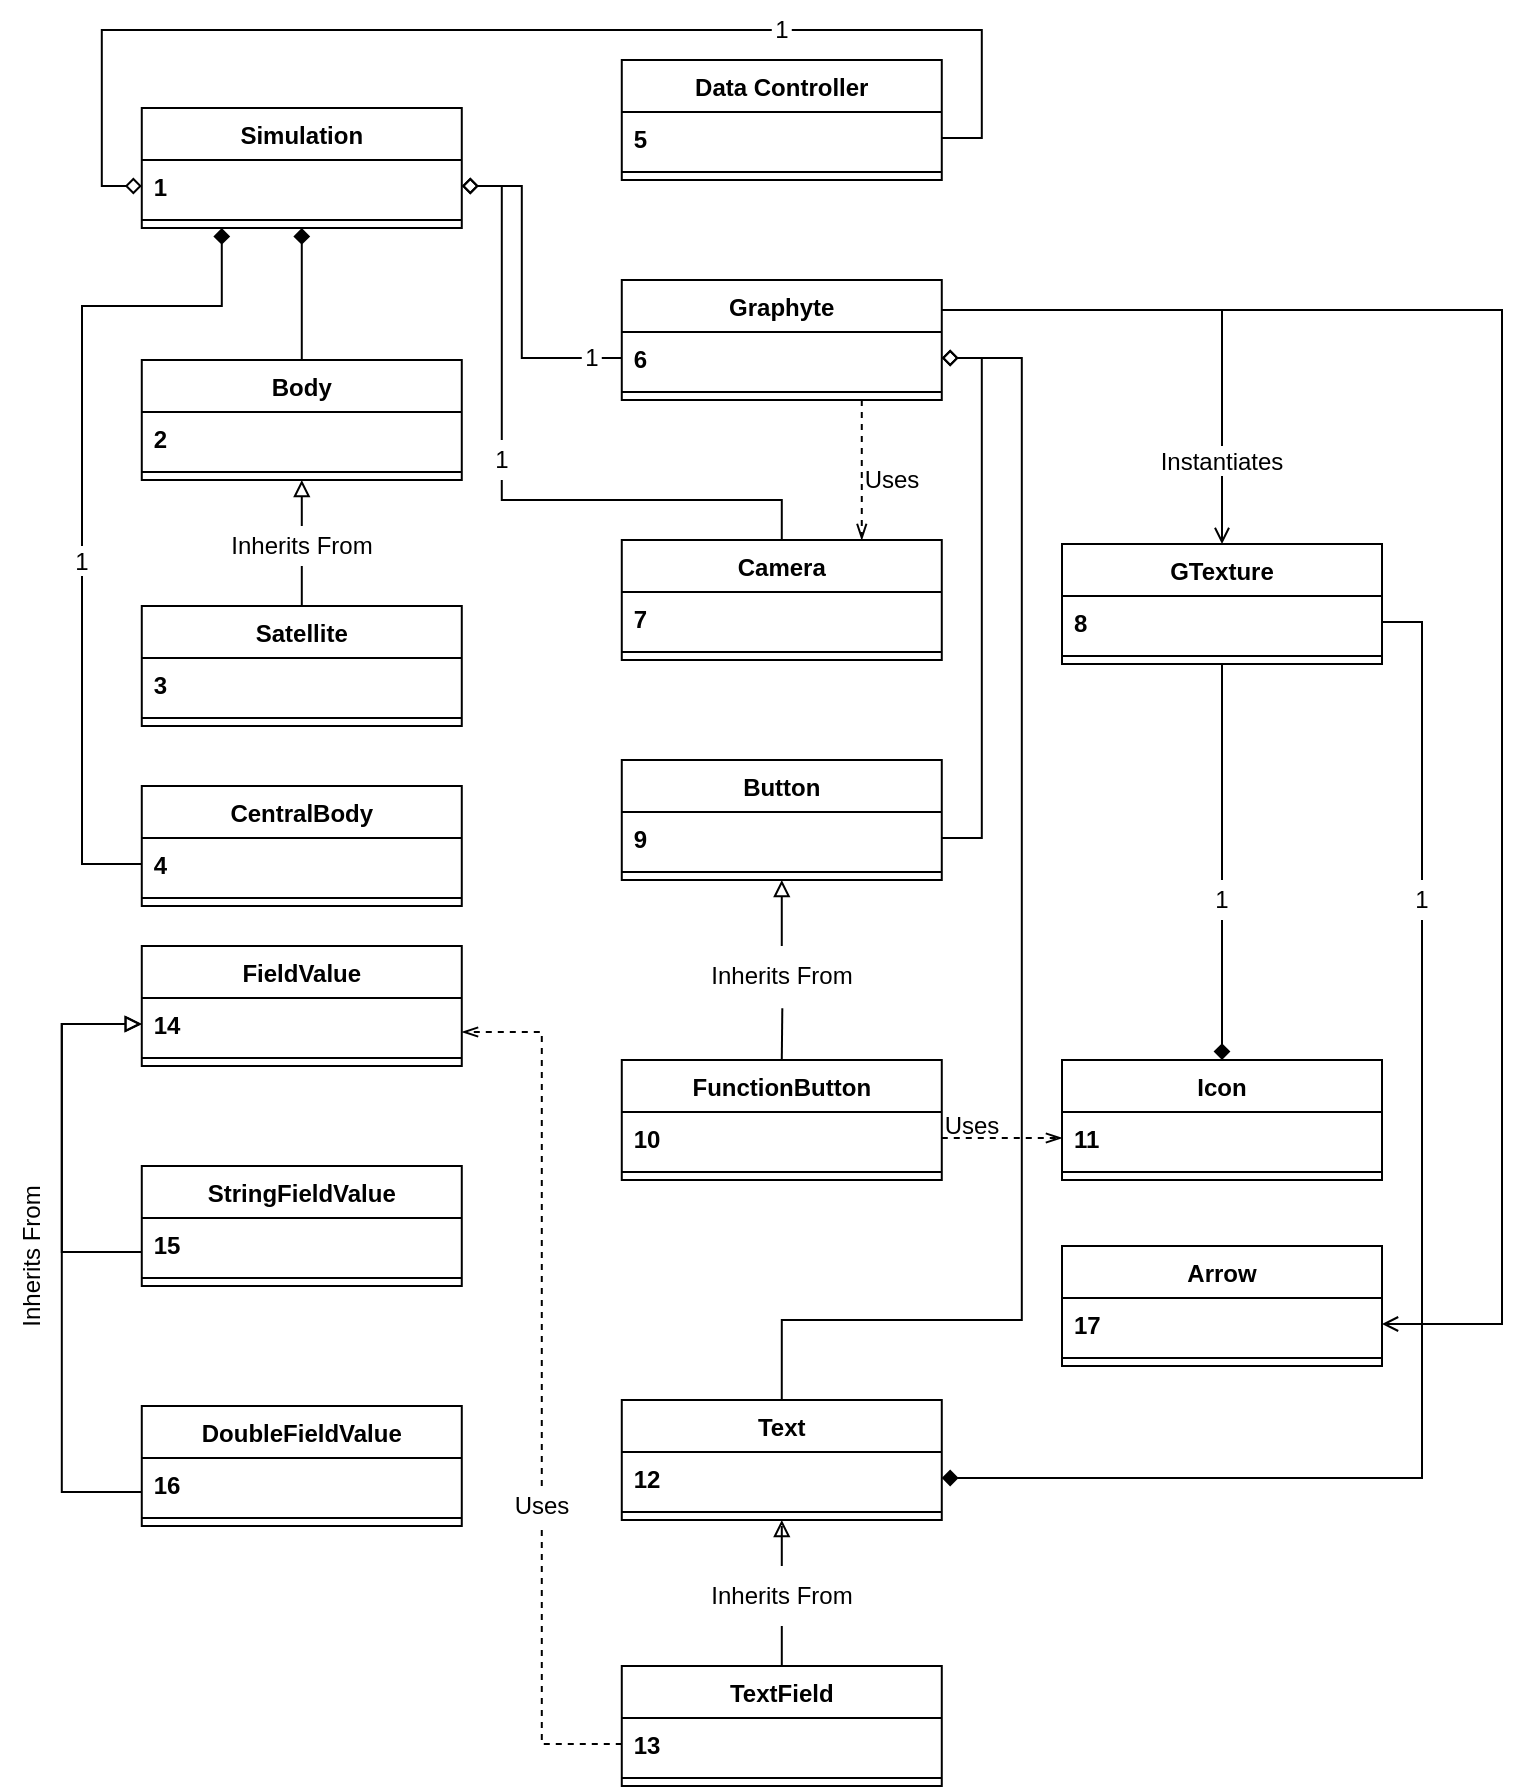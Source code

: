 <mxfile version="20.8.23" type="device"><diagram name="Page-1" id="oBfpZdtGTjkemmjYT7Ot"><mxGraphModel dx="1909" dy="1056" grid="1" gridSize="10" guides="1" tooltips="1" connect="1" arrows="1" fold="1" page="1" pageScale="1" pageWidth="827" pageHeight="1169" background="#ffffff" math="0" shadow="0"><root><mxCell id="0"/><mxCell id="1" parent="0"/><mxCell id="GvXqbzBA99INUB9rZDWq-34" style="edgeStyle=orthogonalEdgeStyle;rounded=0;orthogonalLoop=1;jettySize=auto;html=1;entryX=0.5;entryY=0;entryDx=0;entryDy=0;endArrow=none;endFill=0;startArrow=diamond;startFill=1;labelBackgroundColor=none;fontColor=default;" parent="1" source="GvXqbzBA99INUB9rZDWq-1" target="GvXqbzBA99INUB9rZDWq-5" edge="1"><mxGeometry relative="1" as="geometry"/></mxCell><mxCell id="GvXqbzBA99INUB9rZDWq-1" value="Simulation" style="swimlane;fontStyle=1;align=center;verticalAlign=top;childLayout=stackLayout;horizontal=1;startSize=26;horizontalStack=0;resizeParent=1;resizeParentMax=0;resizeLast=0;collapsible=1;marginBottom=0;labelBackgroundColor=none;" parent="1" vertex="1"><mxGeometry x="89.89" y="161" width="160" height="60" as="geometry"/></mxCell><mxCell id="GvXqbzBA99INUB9rZDWq-2" value="1" style="text;strokeColor=none;fillColor=none;align=left;verticalAlign=top;spacingLeft=4;spacingRight=4;overflow=hidden;rotatable=0;points=[[0,0.5],[1,0.5]];portConstraint=eastwest;fontStyle=1;labelBackgroundColor=none;glass=0;" parent="GvXqbzBA99INUB9rZDWq-1" vertex="1"><mxGeometry y="26" width="160" height="26" as="geometry"/></mxCell><mxCell id="GvXqbzBA99INUB9rZDWq-3" value="" style="line;strokeWidth=1;fillColor=none;align=left;verticalAlign=middle;spacingTop=-1;spacingLeft=3;spacingRight=3;rotatable=0;labelPosition=right;points=[];portConstraint=eastwest;labelBackgroundColor=none;" parent="GvXqbzBA99INUB9rZDWq-1" vertex="1"><mxGeometry y="52" width="160" height="8" as="geometry"/></mxCell><mxCell id="GvXqbzBA99INUB9rZDWq-5" value="Body" style="swimlane;fontStyle=1;align=center;verticalAlign=top;childLayout=stackLayout;horizontal=1;startSize=26;horizontalStack=0;resizeParent=1;resizeParentMax=0;resizeLast=0;collapsible=1;marginBottom=0;labelBackgroundColor=none;" parent="1" vertex="1"><mxGeometry x="89.89" y="287" width="160" height="60" as="geometry"/></mxCell><mxCell id="GvXqbzBA99INUB9rZDWq-6" value="2" style="text;strokeColor=none;fillColor=none;align=left;verticalAlign=top;spacingLeft=4;spacingRight=4;overflow=hidden;rotatable=0;points=[[0,0.5],[1,0.5]];portConstraint=eastwest;fontStyle=1;labelBackgroundColor=none;" parent="GvXqbzBA99INUB9rZDWq-5" vertex="1"><mxGeometry y="26" width="160" height="26" as="geometry"/></mxCell><mxCell id="GvXqbzBA99INUB9rZDWq-7" value="" style="line;strokeWidth=1;fillColor=none;align=left;verticalAlign=middle;spacingTop=-1;spacingLeft=3;spacingRight=3;rotatable=0;labelPosition=right;points=[];portConstraint=eastwest;labelBackgroundColor=none;" parent="GvXqbzBA99INUB9rZDWq-5" vertex="1"><mxGeometry y="52" width="160" height="8" as="geometry"/></mxCell><mxCell id="GvXqbzBA99INUB9rZDWq-9" value="Satellite" style="swimlane;fontStyle=1;align=center;verticalAlign=top;childLayout=stackLayout;horizontal=1;startSize=26;horizontalStack=0;resizeParent=1;resizeParentMax=0;resizeLast=0;collapsible=1;marginBottom=0;labelBackgroundColor=none;" parent="1" vertex="1"><mxGeometry x="89.89" y="410" width="160" height="60" as="geometry"/></mxCell><mxCell id="GvXqbzBA99INUB9rZDWq-10" value="3" style="text;strokeColor=none;fillColor=none;align=left;verticalAlign=top;spacingLeft=4;spacingRight=4;overflow=hidden;rotatable=0;points=[[0,0.5],[1,0.5]];portConstraint=eastwest;fontStyle=1;labelBackgroundColor=none;" parent="GvXqbzBA99INUB9rZDWq-9" vertex="1"><mxGeometry y="26" width="160" height="26" as="geometry"/></mxCell><mxCell id="GvXqbzBA99INUB9rZDWq-11" value="" style="line;strokeWidth=1;fillColor=none;align=left;verticalAlign=middle;spacingTop=-1;spacingLeft=3;spacingRight=3;rotatable=0;labelPosition=right;points=[];portConstraint=eastwest;labelBackgroundColor=none;" parent="GvXqbzBA99INUB9rZDWq-9" vertex="1"><mxGeometry y="52" width="160" height="8" as="geometry"/></mxCell><mxCell id="_5mogJzzGUmYCKj_07YZ-43" style="edgeStyle=orthogonalEdgeStyle;rounded=0;orthogonalLoop=1;jettySize=auto;html=1;exitX=0.75;exitY=1;exitDx=0;exitDy=0;entryX=0.75;entryY=0;entryDx=0;entryDy=0;startArrow=none;startFill=0;endArrow=openThin;endFill=0;dashed=1;labelBackgroundColor=none;fontColor=default;" parent="1" source="GvXqbzBA99INUB9rZDWq-13" target="GvXqbzBA99INUB9rZDWq-17" edge="1"><mxGeometry relative="1" as="geometry"/></mxCell><mxCell id="WP-2nfQAdh6CUilk6vDP-5" style="edgeStyle=orthogonalEdgeStyle;rounded=0;orthogonalLoop=1;jettySize=auto;html=1;exitX=1;exitY=0.25;exitDx=0;exitDy=0;entryX=1;entryY=0.5;entryDx=0;entryDy=0;endArrow=open;endFill=0;labelBackgroundColor=none;fontColor=default;" edge="1" parent="1" source="GvXqbzBA99INUB9rZDWq-13" target="WP-2nfQAdh6CUilk6vDP-3"><mxGeometry relative="1" as="geometry"><Array as="points"><mxPoint x="770" y="262"/><mxPoint x="770" y="769"/></Array></mxGeometry></mxCell><mxCell id="GvXqbzBA99INUB9rZDWq-13" value="Graphyte" style="swimlane;fontStyle=1;align=center;verticalAlign=top;childLayout=stackLayout;horizontal=1;startSize=26;horizontalStack=0;resizeParent=1;resizeParentMax=0;resizeLast=0;collapsible=1;marginBottom=0;labelBackgroundColor=none;" parent="1" vertex="1"><mxGeometry x="329.89" y="247" width="160" height="60" as="geometry"/></mxCell><mxCell id="GvXqbzBA99INUB9rZDWq-14" value="6" style="text;strokeColor=none;fillColor=none;align=left;verticalAlign=top;spacingLeft=4;spacingRight=4;overflow=hidden;rotatable=0;points=[[0,0.5],[1,0.5]];portConstraint=eastwest;fontStyle=1;labelBackgroundColor=none;" parent="GvXqbzBA99INUB9rZDWq-13" vertex="1"><mxGeometry y="26" width="160" height="26" as="geometry"/></mxCell><mxCell id="GvXqbzBA99INUB9rZDWq-15" value="" style="line;strokeWidth=1;fillColor=none;align=left;verticalAlign=middle;spacingTop=-1;spacingLeft=3;spacingRight=3;rotatable=0;labelPosition=right;points=[];portConstraint=eastwest;labelBackgroundColor=none;" parent="GvXqbzBA99INUB9rZDWq-13" vertex="1"><mxGeometry y="52" width="160" height="8" as="geometry"/></mxCell><mxCell id="GvXqbzBA99INUB9rZDWq-39" style="edgeStyle=orthogonalEdgeStyle;rounded=0;orthogonalLoop=1;jettySize=auto;html=1;startArrow=none;startFill=0;endArrow=diamond;endFill=0;exitX=0.5;exitY=0;exitDx=0;exitDy=0;labelBackgroundColor=none;fontColor=default;" parent="1" source="_5mogJzzGUmYCKj_07YZ-18" edge="1"><mxGeometry relative="1" as="geometry"><mxPoint x="409.89" y="347" as="sourcePoint"/><Array as="points"><mxPoint x="270" y="200"/><mxPoint x="250" y="200"/></Array><mxPoint x="250" y="200" as="targetPoint"/></mxGeometry></mxCell><mxCell id="GvXqbzBA99INUB9rZDWq-17" value="Camera" style="swimlane;fontStyle=1;align=center;verticalAlign=top;childLayout=stackLayout;horizontal=1;startSize=26;horizontalStack=0;resizeParent=1;resizeParentMax=0;resizeLast=0;collapsible=1;marginBottom=0;labelBackgroundColor=none;" parent="1" vertex="1"><mxGeometry x="329.89" y="377" width="160" height="60" as="geometry"/></mxCell><mxCell id="GvXqbzBA99INUB9rZDWq-18" value="7" style="text;strokeColor=none;fillColor=none;align=left;verticalAlign=top;spacingLeft=4;spacingRight=4;overflow=hidden;rotatable=0;points=[[0,0.5],[1,0.5]];portConstraint=eastwest;fontStyle=1;labelBackgroundColor=none;" parent="GvXqbzBA99INUB9rZDWq-17" vertex="1"><mxGeometry y="26" width="160" height="26" as="geometry"/></mxCell><mxCell id="GvXqbzBA99INUB9rZDWq-19" value="" style="line;strokeWidth=1;fillColor=none;align=left;verticalAlign=middle;spacingTop=-1;spacingLeft=3;spacingRight=3;rotatable=0;labelPosition=right;points=[];portConstraint=eastwest;labelBackgroundColor=none;" parent="GvXqbzBA99INUB9rZDWq-17" vertex="1"><mxGeometry y="52" width="160" height="8" as="geometry"/></mxCell><mxCell id="GvXqbzBA99INUB9rZDWq-21" value="Data Controller" style="swimlane;fontStyle=1;align=center;verticalAlign=top;childLayout=stackLayout;horizontal=1;startSize=26;horizontalStack=0;resizeParent=1;resizeParentMax=0;resizeLast=0;collapsible=1;marginBottom=0;labelBackgroundColor=none;swimlaneFillColor=none;" parent="1" vertex="1"><mxGeometry x="329.89" y="137" width="160" height="60" as="geometry"/></mxCell><mxCell id="GvXqbzBA99INUB9rZDWq-22" value="5" style="text;strokeColor=none;fillColor=none;align=left;verticalAlign=top;spacingLeft=4;spacingRight=4;overflow=hidden;rotatable=0;points=[[0,0.5],[1,0.5]];portConstraint=eastwest;fontStyle=1;labelBackgroundColor=none;" parent="GvXqbzBA99INUB9rZDWq-21" vertex="1"><mxGeometry y="26" width="160" height="26" as="geometry"/></mxCell><mxCell id="GvXqbzBA99INUB9rZDWq-23" value="" style="line;strokeWidth=1;fillColor=none;align=left;verticalAlign=middle;spacingTop=-1;spacingLeft=3;spacingRight=3;rotatable=0;labelPosition=right;points=[];portConstraint=eastwest;labelBackgroundColor=none;" parent="GvXqbzBA99INUB9rZDWq-21" vertex="1"><mxGeometry y="52" width="160" height="8" as="geometry"/></mxCell><mxCell id="GvXqbzBA99INUB9rZDWq-25" style="edgeStyle=orthogonalEdgeStyle;rounded=0;orthogonalLoop=1;jettySize=auto;html=1;entryX=0;entryY=0.5;entryDx=0;entryDy=0;endArrow=diamond;endFill=0;startArrow=none;exitX=0;exitY=0.5;exitDx=0;exitDy=0;labelBackgroundColor=none;fontColor=default;" parent="1" source="GvXqbzBA99INUB9rZDWq-28" target="GvXqbzBA99INUB9rZDWq-2" edge="1"><mxGeometry relative="1" as="geometry"><mxPoint x="409.89" y="97" as="sourcePoint"/></mxGeometry></mxCell><mxCell id="GvXqbzBA99INUB9rZDWq-27" value="" style="edgeStyle=orthogonalEdgeStyle;rounded=0;orthogonalLoop=1;jettySize=auto;html=1;exitX=1;exitY=0.5;exitDx=0;exitDy=0;endArrow=none;endFill=0;entryX=1;entryY=0.5;entryDx=0;entryDy=0;labelBackgroundColor=none;fontColor=default;" parent="1" source="GvXqbzBA99INUB9rZDWq-22" target="GvXqbzBA99INUB9rZDWq-28" edge="1"><mxGeometry relative="1" as="geometry"><mxPoint x="9.89" y="286" as="sourcePoint"/><mxPoint x="459.89" y="77" as="targetPoint"/></mxGeometry></mxCell><mxCell id="GvXqbzBA99INUB9rZDWq-28" value="1" style="text;html=1;strokeColor=none;fillColor=none;align=center;verticalAlign=middle;whiteSpace=wrap;rounded=0;labelBackgroundColor=none;" parent="1" vertex="1"><mxGeometry x="404.89" y="107" width="10" height="30" as="geometry"/></mxCell><mxCell id="GvXqbzBA99INUB9rZDWq-30" style="edgeStyle=orthogonalEdgeStyle;rounded=0;orthogonalLoop=1;jettySize=auto;html=1;exitX=0;exitY=0.5;exitDx=0;exitDy=0;entryX=1;entryY=0.5;entryDx=0;entryDy=0;endArrow=diamond;endFill=0;startArrow=none;labelBackgroundColor=none;fontColor=default;" parent="1" source="GvXqbzBA99INUB9rZDWq-31" target="GvXqbzBA99INUB9rZDWq-2" edge="1"><mxGeometry relative="1" as="geometry"/></mxCell><mxCell id="GvXqbzBA99INUB9rZDWq-32" value="" style="edgeStyle=orthogonalEdgeStyle;rounded=0;orthogonalLoop=1;jettySize=auto;html=1;exitX=0;exitY=0.5;exitDx=0;exitDy=0;entryX=1;entryY=0.5;entryDx=0;entryDy=0;endArrow=none;endFill=0;labelBackgroundColor=none;fontColor=default;" parent="1" source="GvXqbzBA99INUB9rZDWq-14" target="GvXqbzBA99INUB9rZDWq-31" edge="1"><mxGeometry relative="1" as="geometry"><mxPoint x="329.89" y="286" as="sourcePoint"/><mxPoint x="249.89" y="286" as="targetPoint"/></mxGeometry></mxCell><mxCell id="GvXqbzBA99INUB9rZDWq-31" value="1" style="text;html=1;strokeColor=none;fillColor=none;align=center;verticalAlign=middle;whiteSpace=wrap;rounded=0;labelBackgroundColor=none;" parent="1" vertex="1"><mxGeometry x="309.89" y="271" width="10" height="30" as="geometry"/></mxCell><mxCell id="GvXqbzBA99INUB9rZDWq-38" value="" style="edgeStyle=orthogonalEdgeStyle;rounded=0;orthogonalLoop=1;jettySize=auto;html=1;entryX=0.499;entryY=0.978;entryDx=0;entryDy=0;entryPerimeter=0;startArrow=none;startFill=0;endArrow=none;endFill=0;labelBackgroundColor=none;fontColor=default;" parent="1" source="GvXqbzBA99INUB9rZDWq-9" target="GvXqbzBA99INUB9rZDWq-37" edge="1"><mxGeometry relative="1" as="geometry"><mxPoint x="169.89" y="477" as="sourcePoint"/><mxPoint x="169.89" y="372" as="targetPoint"/></mxGeometry></mxCell><mxCell id="WP-2nfQAdh6CUilk6vDP-14" style="edgeStyle=orthogonalEdgeStyle;rounded=0;orthogonalLoop=1;jettySize=auto;html=1;entryX=0.5;entryY=1;entryDx=0;entryDy=0;startArrow=none;startFill=0;endArrow=block;endFill=0;labelBackgroundColor=none;fontColor=default;" edge="1" parent="1" source="GvXqbzBA99INUB9rZDWq-37" target="GvXqbzBA99INUB9rZDWq-5"><mxGeometry relative="1" as="geometry"><Array as="points"><mxPoint x="170" y="360"/><mxPoint x="170" y="360"/></Array></mxGeometry></mxCell><mxCell id="GvXqbzBA99INUB9rZDWq-37" value="Inherits From" style="text;html=1;strokeColor=none;fillColor=none;align=center;verticalAlign=middle;whiteSpace=wrap;rounded=0;labelBackgroundColor=none;" parent="1" vertex="1"><mxGeometry x="124.89" y="370" width="90" height="20" as="geometry"/></mxCell><mxCell id="oMy2GzZ1-PBX7kr235fz-5" style="edgeStyle=orthogonalEdgeStyle;rounded=0;orthogonalLoop=1;jettySize=auto;html=1;entryX=1;entryY=0.5;entryDx=0;entryDy=0;endArrow=diamond;endFill=0;exitX=1;exitY=0.5;exitDx=0;exitDy=0;labelBackgroundColor=none;fontColor=default;" parent="1" source="oMy2GzZ1-PBX7kr235fz-2" target="GvXqbzBA99INUB9rZDWq-14" edge="1"><mxGeometry relative="1" as="geometry"><Array as="points"><mxPoint x="509.89" y="526"/><mxPoint x="509.89" y="286"/></Array><mxPoint x="479.89" y="587" as="sourcePoint"/></mxGeometry></mxCell><mxCell id="oMy2GzZ1-PBX7kr235fz-1" value="Button" style="swimlane;fontStyle=1;align=center;verticalAlign=top;childLayout=stackLayout;horizontal=1;startSize=26;horizontalStack=0;resizeParent=1;resizeParentMax=0;resizeLast=0;collapsible=1;marginBottom=0;labelBackgroundColor=none;" parent="1" vertex="1"><mxGeometry x="329.89" y="487" width="160" height="60" as="geometry"/></mxCell><mxCell id="oMy2GzZ1-PBX7kr235fz-2" value="9" style="text;strokeColor=none;fillColor=none;align=left;verticalAlign=top;spacingLeft=4;spacingRight=4;overflow=hidden;rotatable=0;points=[[0,0.5],[1,0.5]];portConstraint=eastwest;fontStyle=1;labelBackgroundColor=none;" parent="oMy2GzZ1-PBX7kr235fz-1" vertex="1"><mxGeometry y="26" width="160" height="26" as="geometry"/></mxCell><mxCell id="oMy2GzZ1-PBX7kr235fz-3" value="" style="line;strokeWidth=1;fillColor=none;align=left;verticalAlign=middle;spacingTop=-1;spacingLeft=3;spacingRight=3;rotatable=0;labelPosition=right;points=[];portConstraint=eastwest;labelBackgroundColor=none;" parent="oMy2GzZ1-PBX7kr235fz-1" vertex="1"><mxGeometry y="52" width="160" height="8" as="geometry"/></mxCell><mxCell id="oMy2GzZ1-PBX7kr235fz-10" style="edgeStyle=orthogonalEdgeStyle;rounded=0;orthogonalLoop=1;jettySize=auto;html=1;exitX=0.5;exitY=0;exitDx=0;exitDy=0;entryX=0.5;entryY=1;entryDx=0;entryDy=0;endArrow=block;endFill=0;startArrow=none;labelBackgroundColor=none;fontColor=default;" parent="1" source="oMy2GzZ1-PBX7kr235fz-11" target="oMy2GzZ1-PBX7kr235fz-1" edge="1"><mxGeometry relative="1" as="geometry"><mxPoint x="410.37" y="573.988" as="targetPoint"/></mxGeometry></mxCell><mxCell id="oMy2GzZ1-PBX7kr235fz-6" value="FunctionButton" style="swimlane;fontStyle=1;align=center;verticalAlign=top;childLayout=stackLayout;horizontal=1;startSize=26;horizontalStack=0;resizeParent=1;resizeParentMax=0;resizeLast=0;collapsible=1;marginBottom=0;labelBackgroundColor=none;" parent="1" vertex="1"><mxGeometry x="329.89" y="637" width="160" height="60" as="geometry"/></mxCell><mxCell id="oMy2GzZ1-PBX7kr235fz-7" value="10" style="text;strokeColor=none;fillColor=none;align=left;verticalAlign=top;spacingLeft=4;spacingRight=4;overflow=hidden;rotatable=0;points=[[0,0.5],[1,0.5]];portConstraint=eastwest;fontStyle=1;labelBackgroundColor=none;" parent="oMy2GzZ1-PBX7kr235fz-6" vertex="1"><mxGeometry y="26" width="160" height="26" as="geometry"/></mxCell><mxCell id="oMy2GzZ1-PBX7kr235fz-8" value="" style="line;strokeWidth=1;fillColor=none;align=left;verticalAlign=middle;spacingTop=-1;spacingLeft=3;spacingRight=3;rotatable=0;labelPosition=right;points=[];portConstraint=eastwest;labelBackgroundColor=none;" parent="oMy2GzZ1-PBX7kr235fz-6" vertex="1"><mxGeometry y="52" width="160" height="8" as="geometry"/></mxCell><mxCell id="oMy2GzZ1-PBX7kr235fz-12" value="" style="edgeStyle=orthogonalEdgeStyle;rounded=0;orthogonalLoop=1;jettySize=auto;html=1;exitX=0.5;exitY=0;exitDx=0;exitDy=0;entryX=0.503;entryY=1.038;entryDx=0;entryDy=0;entryPerimeter=0;endArrow=none;endFill=0;labelBackgroundColor=none;fontColor=default;" parent="1" source="oMy2GzZ1-PBX7kr235fz-6" target="oMy2GzZ1-PBX7kr235fz-11" edge="1"><mxGeometry relative="1" as="geometry"><mxPoint x="409.89" y="637" as="sourcePoint"/><mxPoint x="409.89" y="574" as="targetPoint"/></mxGeometry></mxCell><mxCell id="oMy2GzZ1-PBX7kr235fz-11" value="Inherits From" style="text;html=1;strokeColor=none;fillColor=none;align=center;verticalAlign=middle;whiteSpace=wrap;rounded=0;labelBackgroundColor=none;" parent="1" vertex="1"><mxGeometry x="364.89" y="580" width="90" height="30" as="geometry"/></mxCell><mxCell id="_5mogJzzGUmYCKj_07YZ-54" style="edgeStyle=orthogonalEdgeStyle;rounded=0;orthogonalLoop=1;jettySize=auto;html=1;startArrow=none;startFill=1;endArrow=none;endFill=0;entryX=1;entryY=0.5;entryDx=0;entryDy=0;labelBackgroundColor=none;fontColor=default;" parent="1" source="_5mogJzzGUmYCKj_07YZ-63" target="_5mogJzzGUmYCKj_07YZ-46" edge="1"><mxGeometry relative="1" as="geometry"><mxPoint x="730" y="490" as="targetPoint"/><Array as="points"/></mxGeometry></mxCell><mxCell id="_5mogJzzGUmYCKj_07YZ-1" value="Text" style="swimlane;fontStyle=1;align=center;verticalAlign=top;childLayout=stackLayout;horizontal=1;startSize=26;horizontalStack=0;resizeParent=1;resizeParentMax=0;resizeLast=0;collapsible=1;marginBottom=0;labelBackgroundColor=none;" parent="1" vertex="1"><mxGeometry x="329.89" y="807" width="160" height="60" as="geometry"/></mxCell><mxCell id="_5mogJzzGUmYCKj_07YZ-2" value="12" style="text;strokeColor=none;fillColor=none;align=left;verticalAlign=top;spacingLeft=4;spacingRight=4;overflow=hidden;rotatable=0;points=[[0,0.5],[1,0.5]];portConstraint=eastwest;fontStyle=1;labelBackgroundColor=none;" parent="_5mogJzzGUmYCKj_07YZ-1" vertex="1"><mxGeometry y="26" width="160" height="26" as="geometry"/></mxCell><mxCell id="_5mogJzzGUmYCKj_07YZ-3" value="" style="line;strokeWidth=1;fillColor=none;align=left;verticalAlign=middle;spacingTop=-1;spacingLeft=3;spacingRight=3;rotatable=0;labelPosition=right;points=[];portConstraint=eastwest;labelBackgroundColor=none;" parent="_5mogJzzGUmYCKj_07YZ-1" vertex="1"><mxGeometry y="52" width="160" height="8" as="geometry"/></mxCell><mxCell id="_5mogJzzGUmYCKj_07YZ-5" value="" style="edgeStyle=orthogonalEdgeStyle;rounded=0;orthogonalLoop=1;jettySize=auto;html=1;exitX=0.5;exitY=0;exitDx=0;exitDy=0;entryX=1;entryY=0.5;entryDx=0;entryDy=0;endArrow=diamond;endFill=0;startArrow=none;startFill=0;labelBackgroundColor=none;fontColor=default;" parent="1" source="_5mogJzzGUmYCKj_07YZ-1" target="GvXqbzBA99INUB9rZDWq-14" edge="1"><mxGeometry relative="1" as="geometry"><mxPoint x="719.89" y="377" as="sourcePoint"/><mxPoint x="719.89" y="368" as="targetPoint"/><Array as="points"><mxPoint x="409.89" y="767"/><mxPoint x="529.89" y="767"/><mxPoint x="529.89" y="286"/></Array></mxGeometry></mxCell><mxCell id="_5mogJzzGUmYCKj_07YZ-10" style="edgeStyle=orthogonalEdgeStyle;rounded=0;orthogonalLoop=1;jettySize=auto;html=1;entryX=0.5;entryY=1;entryDx=0;entryDy=0;startArrow=none;startFill=0;endArrow=block;endFill=0;labelBackgroundColor=none;fontColor=default;" parent="1" source="_5mogJzzGUmYCKj_07YZ-11" target="_5mogJzzGUmYCKj_07YZ-1" edge="1"><mxGeometry relative="1" as="geometry"><mxPoint x="409.25" y="893.0" as="targetPoint"/></mxGeometry></mxCell><mxCell id="_5mogJzzGUmYCKj_07YZ-6" value="TextField" style="swimlane;fontStyle=1;align=center;verticalAlign=top;childLayout=stackLayout;horizontal=1;startSize=26;horizontalStack=0;resizeParent=1;resizeParentMax=0;resizeLast=0;collapsible=1;marginBottom=0;labelBackgroundColor=none;" parent="1" vertex="1"><mxGeometry x="329.89" y="940" width="160" height="60" as="geometry"/></mxCell><mxCell id="_5mogJzzGUmYCKj_07YZ-7" value="13" style="text;strokeColor=none;fillColor=none;align=left;verticalAlign=top;spacingLeft=4;spacingRight=4;overflow=hidden;rotatable=0;points=[[0,0.5],[1,0.5]];portConstraint=eastwest;fontStyle=1;labelBackgroundColor=none;" parent="_5mogJzzGUmYCKj_07YZ-6" vertex="1"><mxGeometry y="26" width="160" height="26" as="geometry"/></mxCell><mxCell id="_5mogJzzGUmYCKj_07YZ-8" value="" style="line;strokeWidth=1;fillColor=none;align=left;verticalAlign=middle;spacingTop=-1;spacingLeft=3;spacingRight=3;rotatable=0;labelPosition=right;points=[];portConstraint=eastwest;labelBackgroundColor=none;" parent="_5mogJzzGUmYCKj_07YZ-6" vertex="1"><mxGeometry y="52" width="160" height="8" as="geometry"/></mxCell><mxCell id="_5mogJzzGUmYCKj_07YZ-13" value="" style="edgeStyle=orthogonalEdgeStyle;rounded=0;orthogonalLoop=1;jettySize=auto;html=1;entryX=0.496;entryY=1;entryDx=0;entryDy=0;entryPerimeter=0;startArrow=none;startFill=0;endArrow=none;endFill=0;labelBackgroundColor=none;fontColor=default;" parent="1" source="_5mogJzzGUmYCKj_07YZ-6" target="_5mogJzzGUmYCKj_07YZ-11" edge="1"><mxGeometry relative="1" as="geometry"><mxPoint x="409.89" y="940" as="sourcePoint"/><mxPoint x="408.89" y="856" as="targetPoint"/></mxGeometry></mxCell><mxCell id="_5mogJzzGUmYCKj_07YZ-11" value="Inherits From" style="text;html=1;strokeColor=none;fillColor=none;align=center;verticalAlign=middle;whiteSpace=wrap;rounded=0;labelBackgroundColor=none;" parent="1" vertex="1"><mxGeometry x="364.89" y="890" width="90" height="30" as="geometry"/></mxCell><mxCell id="_5mogJzzGUmYCKj_07YZ-17" value="" style="edgeStyle=orthogonalEdgeStyle;rounded=0;orthogonalLoop=1;jettySize=auto;html=1;startArrow=none;startFill=0;endArrow=none;endFill=0;exitX=0.5;exitY=0;exitDx=0;exitDy=0;entryX=0.5;entryY=1;entryDx=0;entryDy=0;labelBackgroundColor=none;fontColor=default;" parent="1" source="GvXqbzBA99INUB9rZDWq-17" target="_5mogJzzGUmYCKj_07YZ-18" edge="1"><mxGeometry relative="1" as="geometry"><mxPoint x="409.89" y="377" as="sourcePoint"/><Array as="points"><mxPoint x="409.89" y="357"/><mxPoint x="269.89" y="357"/></Array><mxPoint x="289.89" y="447" as="targetPoint"/></mxGeometry></mxCell><mxCell id="_5mogJzzGUmYCKj_07YZ-18" value="1" style="text;html=1;strokeColor=none;fillColor=none;align=center;verticalAlign=middle;whiteSpace=wrap;rounded=0;labelBackgroundColor=none;" parent="1" vertex="1"><mxGeometry x="259.89" y="327" width="20" height="20" as="geometry"/></mxCell><mxCell id="_5mogJzzGUmYCKj_07YZ-20" value="FieldValue" style="swimlane;fontStyle=1;align=center;verticalAlign=top;childLayout=stackLayout;horizontal=1;startSize=26;horizontalStack=0;resizeParent=1;resizeParentMax=0;resizeLast=0;collapsible=1;marginBottom=0;labelBackgroundColor=none;" parent="1" vertex="1"><mxGeometry x="89.89" y="580" width="160" height="60" as="geometry"/></mxCell><mxCell id="_5mogJzzGUmYCKj_07YZ-21" value="14" style="text;strokeColor=none;fillColor=none;align=left;verticalAlign=top;spacingLeft=4;spacingRight=4;overflow=hidden;rotatable=0;points=[[0,0.5],[1,0.5]];portConstraint=eastwest;fontStyle=1;labelBackgroundColor=none;" parent="_5mogJzzGUmYCKj_07YZ-20" vertex="1"><mxGeometry y="26" width="160" height="26" as="geometry"/></mxCell><mxCell id="_5mogJzzGUmYCKj_07YZ-22" value="" style="line;strokeWidth=1;fillColor=none;align=left;verticalAlign=middle;spacingTop=-1;spacingLeft=3;spacingRight=3;rotatable=0;labelPosition=right;points=[];portConstraint=eastwest;labelBackgroundColor=none;" parent="_5mogJzzGUmYCKj_07YZ-20" vertex="1"><mxGeometry y="52" width="160" height="8" as="geometry"/></mxCell><mxCell id="_5mogJzzGUmYCKj_07YZ-25" style="edgeStyle=orthogonalEdgeStyle;rounded=0;orthogonalLoop=1;jettySize=auto;html=1;startArrow=none;startFill=0;endArrow=openThin;endFill=0;dashed=1;exitX=0.5;exitY=0;exitDx=0;exitDy=0;labelBackgroundColor=none;fontColor=default;" parent="1" edge="1"><mxGeometry relative="1" as="geometry"><mxPoint x="289.89" y="850" as="sourcePoint"/><Array as="points"><mxPoint x="290" y="623"/><mxPoint x="250" y="623"/></Array><mxPoint x="250" y="623" as="targetPoint"/></mxGeometry></mxCell><mxCell id="_5mogJzzGUmYCKj_07YZ-29" style="edgeStyle=orthogonalEdgeStyle;rounded=0;orthogonalLoop=1;jettySize=auto;html=1;dashed=1;startArrow=none;startFill=0;endArrow=none;endFill=0;exitX=0;exitY=0.5;exitDx=0;exitDy=0;entryX=0.5;entryY=1;entryDx=0;entryDy=0;labelBackgroundColor=none;fontColor=default;" parent="1" source="_5mogJzzGUmYCKj_07YZ-7" target="_5mogJzzGUmYCKj_07YZ-26" edge="1"><mxGeometry relative="1" as="geometry"><mxPoint x="289.89" y="1007.0" as="targetPoint"/><mxPoint x="249.89" y="1047" as="sourcePoint"/><Array as="points"><mxPoint x="290" y="979"/></Array></mxGeometry></mxCell><mxCell id="_5mogJzzGUmYCKj_07YZ-26" value="Uses" style="text;html=1;strokeColor=none;fillColor=none;align=center;verticalAlign=middle;whiteSpace=wrap;rounded=0;labelBackgroundColor=none;" parent="1" vertex="1"><mxGeometry x="259.89" y="850" width="60" height="20" as="geometry"/></mxCell><mxCell id="_5mogJzzGUmYCKj_07YZ-39" style="edgeStyle=orthogonalEdgeStyle;rounded=0;orthogonalLoop=1;jettySize=auto;html=1;entryX=0;entryY=0.5;entryDx=0;entryDy=0;startArrow=none;startFill=0;endArrow=block;endFill=0;labelBackgroundColor=none;fontColor=default;" parent="1" source="_5mogJzzGUmYCKj_07YZ-30" target="_5mogJzzGUmYCKj_07YZ-21" edge="1"><mxGeometry relative="1" as="geometry"><Array as="points"><mxPoint x="49.89" y="733"/><mxPoint x="49.89" y="619"/></Array></mxGeometry></mxCell><mxCell id="_5mogJzzGUmYCKj_07YZ-30" value="StringFieldValue" style="swimlane;fontStyle=1;align=center;verticalAlign=top;childLayout=stackLayout;horizontal=1;startSize=26;horizontalStack=0;resizeParent=1;resizeParentMax=0;resizeLast=0;collapsible=1;marginBottom=0;labelBackgroundColor=none;" parent="1" vertex="1"><mxGeometry x="89.89" y="690" width="160" height="60" as="geometry"/></mxCell><mxCell id="_5mogJzzGUmYCKj_07YZ-31" value="15" style="text;strokeColor=none;fillColor=none;align=left;verticalAlign=top;spacingLeft=4;spacingRight=4;overflow=hidden;rotatable=0;points=[[0,0.5],[1,0.5]];portConstraint=eastwest;fontStyle=1;labelBackgroundColor=none;" parent="_5mogJzzGUmYCKj_07YZ-30" vertex="1"><mxGeometry y="26" width="160" height="26" as="geometry"/></mxCell><mxCell id="_5mogJzzGUmYCKj_07YZ-32" value="" style="line;strokeWidth=1;fillColor=none;align=left;verticalAlign=middle;spacingTop=-1;spacingLeft=3;spacingRight=3;rotatable=0;labelPosition=right;points=[];portConstraint=eastwest;labelBackgroundColor=none;" parent="_5mogJzzGUmYCKj_07YZ-30" vertex="1"><mxGeometry y="52" width="160" height="8" as="geometry"/></mxCell><mxCell id="_5mogJzzGUmYCKj_07YZ-40" style="edgeStyle=orthogonalEdgeStyle;rounded=0;orthogonalLoop=1;jettySize=auto;html=1;entryX=0;entryY=0.5;entryDx=0;entryDy=0;startArrow=none;startFill=0;endArrow=block;endFill=0;labelBackgroundColor=none;fontColor=default;" parent="1" source="_5mogJzzGUmYCKj_07YZ-34" target="_5mogJzzGUmYCKj_07YZ-21" edge="1"><mxGeometry relative="1" as="geometry"><Array as="points"><mxPoint x="49.89" y="853.0"/><mxPoint x="49.89" y="619"/></Array></mxGeometry></mxCell><mxCell id="_5mogJzzGUmYCKj_07YZ-34" value="DoubleFieldValue" style="swimlane;fontStyle=1;align=center;verticalAlign=top;childLayout=stackLayout;horizontal=1;startSize=26;horizontalStack=0;resizeParent=1;resizeParentMax=0;resizeLast=0;collapsible=1;marginBottom=0;labelBackgroundColor=none;" parent="1" vertex="1"><mxGeometry x="89.89" y="810" width="160" height="60" as="geometry"/></mxCell><mxCell id="_5mogJzzGUmYCKj_07YZ-35" value="16" style="text;strokeColor=none;fillColor=none;align=left;verticalAlign=top;spacingLeft=4;spacingRight=4;overflow=hidden;rotatable=0;points=[[0,0.5],[1,0.5]];portConstraint=eastwest;fontStyle=1;labelBackgroundColor=none;" parent="_5mogJzzGUmYCKj_07YZ-34" vertex="1"><mxGeometry y="26" width="160" height="26" as="geometry"/></mxCell><mxCell id="_5mogJzzGUmYCKj_07YZ-36" value="" style="line;strokeWidth=1;fillColor=none;align=left;verticalAlign=middle;spacingTop=-1;spacingLeft=3;spacingRight=3;rotatable=0;labelPosition=right;points=[];portConstraint=eastwest;labelBackgroundColor=none;" parent="_5mogJzzGUmYCKj_07YZ-34" vertex="1"><mxGeometry y="52" width="160" height="8" as="geometry"/></mxCell><mxCell id="_5mogJzzGUmYCKj_07YZ-41" value="Inherits From" style="text;html=1;strokeColor=none;fillColor=none;align=center;verticalAlign=middle;whiteSpace=wrap;rounded=0;rotation=-90;labelBackgroundColor=none;" parent="1" vertex="1"><mxGeometry x="-10" y="720" width="90" height="30" as="geometry"/></mxCell><mxCell id="_5mogJzzGUmYCKj_07YZ-44" value="Uses" style="text;html=1;strokeColor=none;fillColor=none;align=center;verticalAlign=middle;whiteSpace=wrap;rounded=0;labelBackgroundColor=none;" parent="1" vertex="1"><mxGeometry x="449.89" y="337" width="30" height="20" as="geometry"/></mxCell><mxCell id="_5mogJzzGUmYCKj_07YZ-49" style="edgeStyle=orthogonalEdgeStyle;rounded=0;orthogonalLoop=1;jettySize=auto;html=1;entryX=1;entryY=0.25;entryDx=0;entryDy=0;startArrow=none;startFill=0;endArrow=none;endFill=0;exitX=0.5;exitY=0;exitDx=0;exitDy=0;labelBackgroundColor=none;fontColor=default;" parent="1" source="_5mogJzzGUmYCKj_07YZ-50" target="GvXqbzBA99INUB9rZDWq-13" edge="1"><mxGeometry relative="1" as="geometry"><Array as="points"/></mxGeometry></mxCell><mxCell id="_5mogJzzGUmYCKj_07YZ-65" style="edgeStyle=orthogonalEdgeStyle;rounded=0;orthogonalLoop=1;jettySize=auto;html=1;startArrow=none;startFill=0;endArrow=diamond;endFill=1;labelBackgroundColor=none;fontColor=default;" parent="1" source="_5mogJzzGUmYCKj_07YZ-66" target="_5mogJzzGUmYCKj_07YZ-58" edge="1"><mxGeometry relative="1" as="geometry"/></mxCell><mxCell id="_5mogJzzGUmYCKj_07YZ-45" value="GTexture" style="swimlane;fontStyle=1;align=center;verticalAlign=top;childLayout=stackLayout;horizontal=1;startSize=26;horizontalStack=0;resizeParent=1;resizeParentMax=0;resizeLast=0;collapsible=1;marginBottom=0;labelBackgroundColor=none;" parent="1" vertex="1"><mxGeometry x="550" y="379" width="160" height="60" as="geometry"/></mxCell><mxCell id="_5mogJzzGUmYCKj_07YZ-46" value="8" style="text;strokeColor=none;fillColor=none;align=left;verticalAlign=top;spacingLeft=4;spacingRight=4;overflow=hidden;rotatable=0;points=[[0,0.5],[1,0.5]];portConstraint=eastwest;fontStyle=1;labelBackgroundColor=none;" parent="_5mogJzzGUmYCKj_07YZ-45" vertex="1"><mxGeometry y="26" width="160" height="26" as="geometry"/></mxCell><mxCell id="_5mogJzzGUmYCKj_07YZ-47" value="" style="line;strokeWidth=1;fillColor=none;align=left;verticalAlign=middle;spacingTop=-1;spacingLeft=3;spacingRight=3;rotatable=0;labelPosition=right;points=[];portConstraint=eastwest;labelBackgroundColor=none;" parent="_5mogJzzGUmYCKj_07YZ-45" vertex="1"><mxGeometry y="52" width="160" height="8" as="geometry"/></mxCell><mxCell id="_5mogJzzGUmYCKj_07YZ-53" style="edgeStyle=orthogonalEdgeStyle;rounded=0;orthogonalLoop=1;jettySize=auto;html=1;exitX=0.5;exitY=1;exitDx=0;exitDy=0;entryX=0.5;entryY=0;entryDx=0;entryDy=0;startArrow=none;startFill=0;endArrow=open;endFill=0;labelBackgroundColor=none;fontColor=default;" parent="1" source="_5mogJzzGUmYCKj_07YZ-50" target="_5mogJzzGUmYCKj_07YZ-45" edge="1"><mxGeometry relative="1" as="geometry"/></mxCell><mxCell id="_5mogJzzGUmYCKj_07YZ-50" value="Instantiates" style="text;html=1;strokeColor=none;fillColor=none;align=center;verticalAlign=middle;whiteSpace=wrap;rounded=0;labelBackgroundColor=none;" parent="1" vertex="1"><mxGeometry x="600" y="330" width="60" height="15" as="geometry"/></mxCell><mxCell id="_5mogJzzGUmYCKj_07YZ-56" value="Uses" style="text;html=1;strokeColor=none;fillColor=none;align=center;verticalAlign=middle;whiteSpace=wrap;rounded=0;labelBackgroundColor=none;" parent="1" vertex="1"><mxGeometry x="489.89" y="660" width="30" height="20" as="geometry"/></mxCell><mxCell id="_5mogJzzGUmYCKj_07YZ-58" value="Icon" style="swimlane;fontStyle=1;align=center;verticalAlign=top;childLayout=stackLayout;horizontal=1;startSize=26;horizontalStack=0;resizeParent=1;resizeParentMax=0;resizeLast=0;collapsible=1;marginBottom=0;labelBackgroundColor=none;" parent="1" vertex="1"><mxGeometry x="550" y="637" width="160" height="60" as="geometry"/></mxCell><mxCell id="_5mogJzzGUmYCKj_07YZ-59" value="11" style="text;strokeColor=none;fillColor=none;align=left;verticalAlign=top;spacingLeft=4;spacingRight=4;overflow=hidden;rotatable=0;points=[[0,0.5],[1,0.5]];portConstraint=eastwest;fontStyle=1;labelBackgroundColor=none;" parent="_5mogJzzGUmYCKj_07YZ-58" vertex="1"><mxGeometry y="26" width="160" height="26" as="geometry"/></mxCell><mxCell id="_5mogJzzGUmYCKj_07YZ-60" value="" style="line;strokeWidth=1;fillColor=none;align=left;verticalAlign=middle;spacingTop=-1;spacingLeft=3;spacingRight=3;rotatable=0;labelPosition=right;points=[];portConstraint=eastwest;labelBackgroundColor=none;" parent="_5mogJzzGUmYCKj_07YZ-58" vertex="1"><mxGeometry y="52" width="160" height="8" as="geometry"/></mxCell><mxCell id="_5mogJzzGUmYCKj_07YZ-62" style="edgeStyle=orthogonalEdgeStyle;rounded=0;orthogonalLoop=1;jettySize=auto;html=1;entryX=0;entryY=0.5;entryDx=0;entryDy=0;dashed=1;startArrow=none;startFill=0;endArrow=openThin;endFill=0;labelBackgroundColor=none;fontColor=default;" parent="1" source="oMy2GzZ1-PBX7kr235fz-7" target="_5mogJzzGUmYCKj_07YZ-59" edge="1"><mxGeometry relative="1" as="geometry"/></mxCell><mxCell id="_5mogJzzGUmYCKj_07YZ-67" value="" style="edgeStyle=orthogonalEdgeStyle;rounded=0;orthogonalLoop=1;jettySize=auto;html=1;startArrow=none;startFill=0;endArrow=none;endFill=1;labelBackgroundColor=none;fontColor=default;" parent="1" source="_5mogJzzGUmYCKj_07YZ-45" target="_5mogJzzGUmYCKj_07YZ-66" edge="1"><mxGeometry relative="1" as="geometry"><mxPoint x="630" y="465" as="sourcePoint"/><mxPoint x="630" y="637" as="targetPoint"/></mxGeometry></mxCell><mxCell id="_5mogJzzGUmYCKj_07YZ-66" value="1" style="text;html=1;strokeColor=none;fillColor=none;align=center;verticalAlign=middle;whiteSpace=wrap;rounded=0;labelBackgroundColor=none;" parent="1" vertex="1"><mxGeometry x="620" y="547" width="20" height="20" as="geometry"/></mxCell><mxCell id="WP-2nfQAdh6CUilk6vDP-2" value="Arrow" style="swimlane;fontStyle=1;align=center;verticalAlign=top;childLayout=stackLayout;horizontal=1;startSize=26;horizontalStack=0;resizeParent=1;resizeParentMax=0;resizeLast=0;collapsible=1;marginBottom=0;labelBackgroundColor=none;" vertex="1" parent="1"><mxGeometry x="550" y="730" width="160" height="60" as="geometry"/></mxCell><mxCell id="WP-2nfQAdh6CUilk6vDP-3" value="17" style="text;strokeColor=none;fillColor=none;align=left;verticalAlign=top;spacingLeft=4;spacingRight=4;overflow=hidden;rotatable=0;points=[[0,0.5],[1,0.5]];portConstraint=eastwest;fontStyle=1;labelBackgroundColor=none;" vertex="1" parent="WP-2nfQAdh6CUilk6vDP-2"><mxGeometry y="26" width="160" height="26" as="geometry"/></mxCell><mxCell id="WP-2nfQAdh6CUilk6vDP-4" value="" style="line;strokeWidth=1;fillColor=none;align=left;verticalAlign=middle;spacingTop=-1;spacingLeft=3;spacingRight=3;rotatable=0;labelPosition=right;points=[];portConstraint=eastwest;labelBackgroundColor=none;" vertex="1" parent="WP-2nfQAdh6CUilk6vDP-2"><mxGeometry y="52" width="160" height="8" as="geometry"/></mxCell><mxCell id="_5mogJzzGUmYCKj_07YZ-63" value="1" style="text;html=1;strokeColor=none;fillColor=none;align=center;verticalAlign=middle;whiteSpace=wrap;rounded=0;labelBackgroundColor=none;" parent="1" vertex="1"><mxGeometry x="720" y="547" width="20" height="20" as="geometry"/></mxCell><mxCell id="WP-2nfQAdh6CUilk6vDP-10" style="edgeStyle=orthogonalEdgeStyle;rounded=0;orthogonalLoop=1;jettySize=auto;html=1;entryX=0.5;entryY=1;entryDx=0;entryDy=0;startArrow=diamond;startFill=1;endArrow=none;endFill=0;exitX=1;exitY=0.5;exitDx=0;exitDy=0;labelBackgroundColor=none;fontColor=default;" edge="1" parent="1" source="_5mogJzzGUmYCKj_07YZ-2" target="_5mogJzzGUmYCKj_07YZ-63"><mxGeometry relative="1" as="geometry"/></mxCell><mxCell id="WP-2nfQAdh6CUilk6vDP-11" value="CentralBody" style="swimlane;fontStyle=1;align=center;verticalAlign=top;childLayout=stackLayout;horizontal=1;startSize=26;horizontalStack=0;resizeParent=1;resizeParentMax=0;resizeLast=0;collapsible=1;marginBottom=0;labelBackgroundColor=none;" vertex="1" parent="1"><mxGeometry x="89.89" y="500" width="160" height="60" as="geometry"/></mxCell><mxCell id="WP-2nfQAdh6CUilk6vDP-12" value="4" style="text;strokeColor=none;fillColor=none;align=left;verticalAlign=top;spacingLeft=4;spacingRight=4;overflow=hidden;rotatable=0;points=[[0,0.5],[1,0.5]];portConstraint=eastwest;fontStyle=1;labelBackgroundColor=none;" vertex="1" parent="WP-2nfQAdh6CUilk6vDP-11"><mxGeometry y="26" width="160" height="26" as="geometry"/></mxCell><mxCell id="WP-2nfQAdh6CUilk6vDP-13" value="" style="line;strokeWidth=1;fillColor=none;align=left;verticalAlign=middle;spacingTop=-1;spacingLeft=3;spacingRight=3;rotatable=0;labelPosition=right;points=[];portConstraint=eastwest;labelBackgroundColor=none;" vertex="1" parent="WP-2nfQAdh6CUilk6vDP-11"><mxGeometry y="52" width="160" height="8" as="geometry"/></mxCell><mxCell id="WP-2nfQAdh6CUilk6vDP-20" style="edgeStyle=orthogonalEdgeStyle;rounded=0;orthogonalLoop=1;jettySize=auto;html=1;exitX=0.5;exitY=0;exitDx=0;exitDy=0;startArrow=none;startFill=0;endArrow=diamond;endFill=1;entryX=0.25;entryY=1;entryDx=0;entryDy=0;labelBackgroundColor=none;fontColor=default;" edge="1" parent="1" source="WP-2nfQAdh6CUilk6vDP-16" target="GvXqbzBA99INUB9rZDWq-1"><mxGeometry relative="1" as="geometry"><mxPoint x="60" y="240" as="targetPoint"/><Array as="points"><mxPoint x="60" y="260"/><mxPoint x="130" y="260"/></Array></mxGeometry></mxCell><mxCell id="WP-2nfQAdh6CUilk6vDP-16" value="1" style="text;html=1;strokeColor=none;fillColor=none;align=center;verticalAlign=middle;whiteSpace=wrap;rounded=0;labelBackgroundColor=none;" vertex="1" parent="1"><mxGeometry x="50" y="380" width="20" height="15" as="geometry"/></mxCell><mxCell id="WP-2nfQAdh6CUilk6vDP-18" style="edgeStyle=orthogonalEdgeStyle;rounded=0;orthogonalLoop=1;jettySize=auto;html=1;exitX=0;exitY=0.5;exitDx=0;exitDy=0;entryX=0.5;entryY=1;entryDx=0;entryDy=0;startArrow=none;startFill=0;endArrow=none;endFill=0;labelBackgroundColor=none;fontColor=default;" edge="1" parent="1" source="WP-2nfQAdh6CUilk6vDP-12" target="WP-2nfQAdh6CUilk6vDP-16"><mxGeometry relative="1" as="geometry"/></mxCell></root></mxGraphModel></diagram></mxfile>